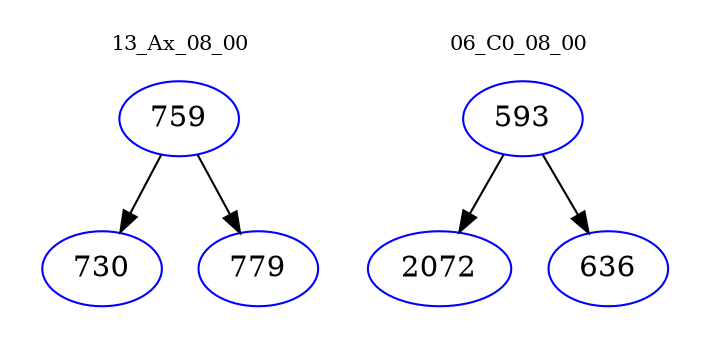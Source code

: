 digraph{
subgraph cluster_0 {
color = white
label = "13_Ax_08_00";
fontsize=10;
T0_759 [label="759", color="blue"]
T0_759 -> T0_730 [color="black"]
T0_730 [label="730", color="blue"]
T0_759 -> T0_779 [color="black"]
T0_779 [label="779", color="blue"]
}
subgraph cluster_1 {
color = white
label = "06_C0_08_00";
fontsize=10;
T1_593 [label="593", color="blue"]
T1_593 -> T1_2072 [color="black"]
T1_2072 [label="2072", color="blue"]
T1_593 -> T1_636 [color="black"]
T1_636 [label="636", color="blue"]
}
}
